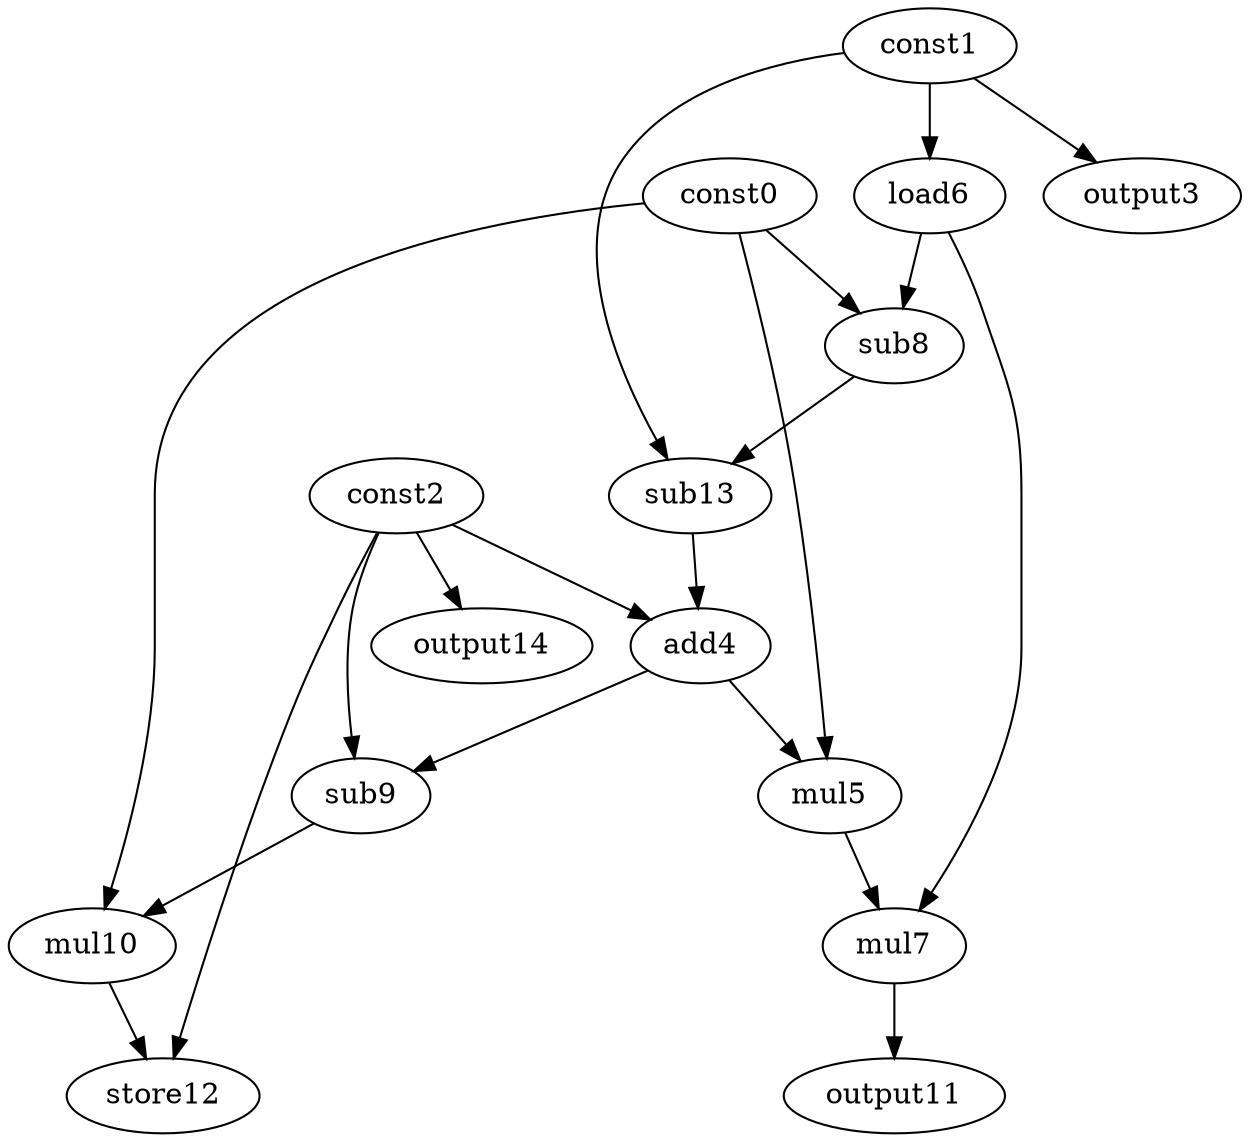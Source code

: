 digraph G { 
const0[opcode=const]; 
const1[opcode=const]; 
const2[opcode=const]; 
output3[opcode=output]; 
add4[opcode=add]; 
mul5[opcode=mul]; 
load6[opcode=load]; 
mul7[opcode=mul]; 
sub8[opcode=sub]; 
sub9[opcode=sub]; 
mul10[opcode=mul]; 
output11[opcode=output]; 
store12[opcode=store]; 
sub13[opcode=sub]; 
output14[opcode=output]; 
const1->output3[operand=0];
const1->load6[operand=0];
const2->output14[operand=0];
const0->sub8[operand=0];
load6->sub8[operand=1];
sub8->sub13[operand=0];
const1->sub13[operand=1];
const2->add4[operand=0];
sub13->add4[operand=1];
const0->mul5[operand=0];
add4->mul5[operand=1];
const2->sub9[operand=0];
add4->sub9[operand=1];
mul5->mul7[operand=0];
load6->mul7[operand=1];
const0->mul10[operand=0];
sub9->mul10[operand=1];
mul7->output11[operand=0];
const2->store12[operand=0];
mul10->store12[operand=1];
}
